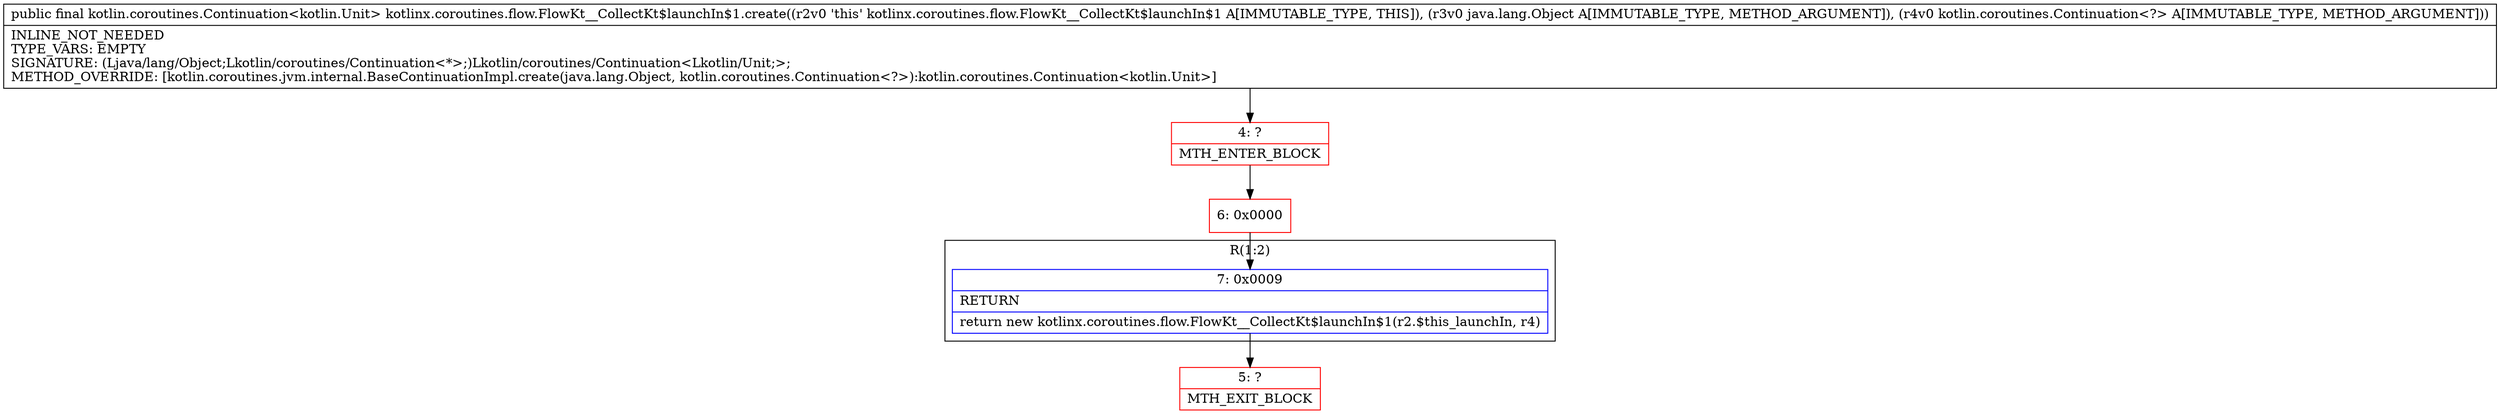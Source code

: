 digraph "CFG forkotlinx.coroutines.flow.FlowKt__CollectKt$launchIn$1.create(Ljava\/lang\/Object;Lkotlin\/coroutines\/Continuation;)Lkotlin\/coroutines\/Continuation;" {
subgraph cluster_Region_2123342693 {
label = "R(1:2)";
node [shape=record,color=blue];
Node_7 [shape=record,label="{7\:\ 0x0009|RETURN\l|return new kotlinx.coroutines.flow.FlowKt__CollectKt$launchIn$1(r2.$this_launchIn, r4)\l}"];
}
Node_4 [shape=record,color=red,label="{4\:\ ?|MTH_ENTER_BLOCK\l}"];
Node_6 [shape=record,color=red,label="{6\:\ 0x0000}"];
Node_5 [shape=record,color=red,label="{5\:\ ?|MTH_EXIT_BLOCK\l}"];
MethodNode[shape=record,label="{public final kotlin.coroutines.Continuation\<kotlin.Unit\> kotlinx.coroutines.flow.FlowKt__CollectKt$launchIn$1.create((r2v0 'this' kotlinx.coroutines.flow.FlowKt__CollectKt$launchIn$1 A[IMMUTABLE_TYPE, THIS]), (r3v0 java.lang.Object A[IMMUTABLE_TYPE, METHOD_ARGUMENT]), (r4v0 kotlin.coroutines.Continuation\<?\> A[IMMUTABLE_TYPE, METHOD_ARGUMENT]))  | INLINE_NOT_NEEDED\lTYPE_VARS: EMPTY\lSIGNATURE: (Ljava\/lang\/Object;Lkotlin\/coroutines\/Continuation\<*\>;)Lkotlin\/coroutines\/Continuation\<Lkotlin\/Unit;\>;\lMETHOD_OVERRIDE: [kotlin.coroutines.jvm.internal.BaseContinuationImpl.create(java.lang.Object, kotlin.coroutines.Continuation\<?\>):kotlin.coroutines.Continuation\<kotlin.Unit\>]\l}"];
MethodNode -> Node_4;Node_7 -> Node_5;
Node_4 -> Node_6;
Node_6 -> Node_7;
}


